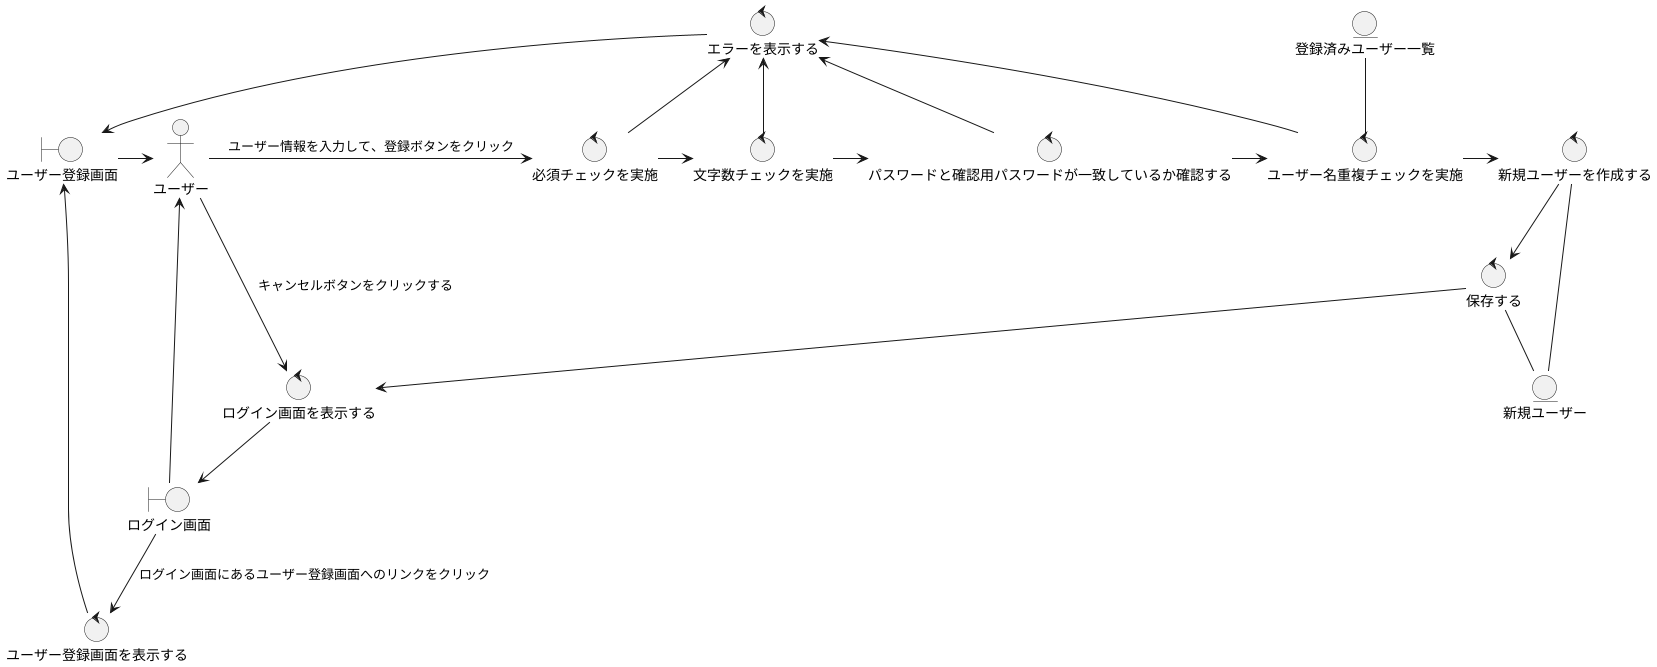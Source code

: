 @startuml

actor ユーザー

boundary ログイン画面
boundary ユーザー登録画面
control 必須チェックを実施
control 文字数チェックを実施
control パスワードと確認用パスワードが一致しているか確認する
control ユーザー名重複チェックを実施
control エラーを表示する
control 新規ユーザーを作成する
control 保存する
control エラーを表示する
control ユーザー登録画面を表示する
control ログイン画面を表示する
entity 登録済みユーザー一覧
entity 新規ユーザー

'基本コース
ログイン画面 -down-> ユーザー登録画面を表示する: ログイン画面にあるユーザー登録画面へのリンクをクリック
ユーザー登録画面を表示する -right-> ユーザー登録画面
ユーザー登録画面 -right-> ユーザー
ユーザー -right-> 必須チェックを実施: ユーザー情報を入力して、登録ボタンをクリック
必須チェックを実施 -right-> 文字数チェックを実施
文字数チェックを実施 -right-> パスワードと確認用パスワードが一致しているか確認する
パスワードと確認用パスワードが一致しているか確認する -right-> ユーザー名重複チェックを実施
ユーザー名重複チェックを実施 -right-> 新規ユーザーを作成する
新規ユーザーを作成する -down-> 保存する
保存する -down-> ログイン画面を表示する
ログイン画面を表示する -down-> ログイン画面

ユーザー名重複チェックを実施 -up- 登録済みユーザー一覧
新規ユーザーを作成する -- 新規ユーザー
保存する -- 新規ユーザー

'代替コース
ユーザー -down-> ログイン画面を表示する: キャンセルボタンをクリックする
ログイン画面 -left-> ユーザー

必須チェックを実施  -up-> エラーを表示する
文字数チェックを実施 -up-> エラーを表示する
パスワードと確認用パスワードが一致しているか確認する -up-> エラーを表示する
ユーザー名重複チェックを実施 -up-> エラーを表示する
エラーを表示する --> ユーザー登録画面


@enduml